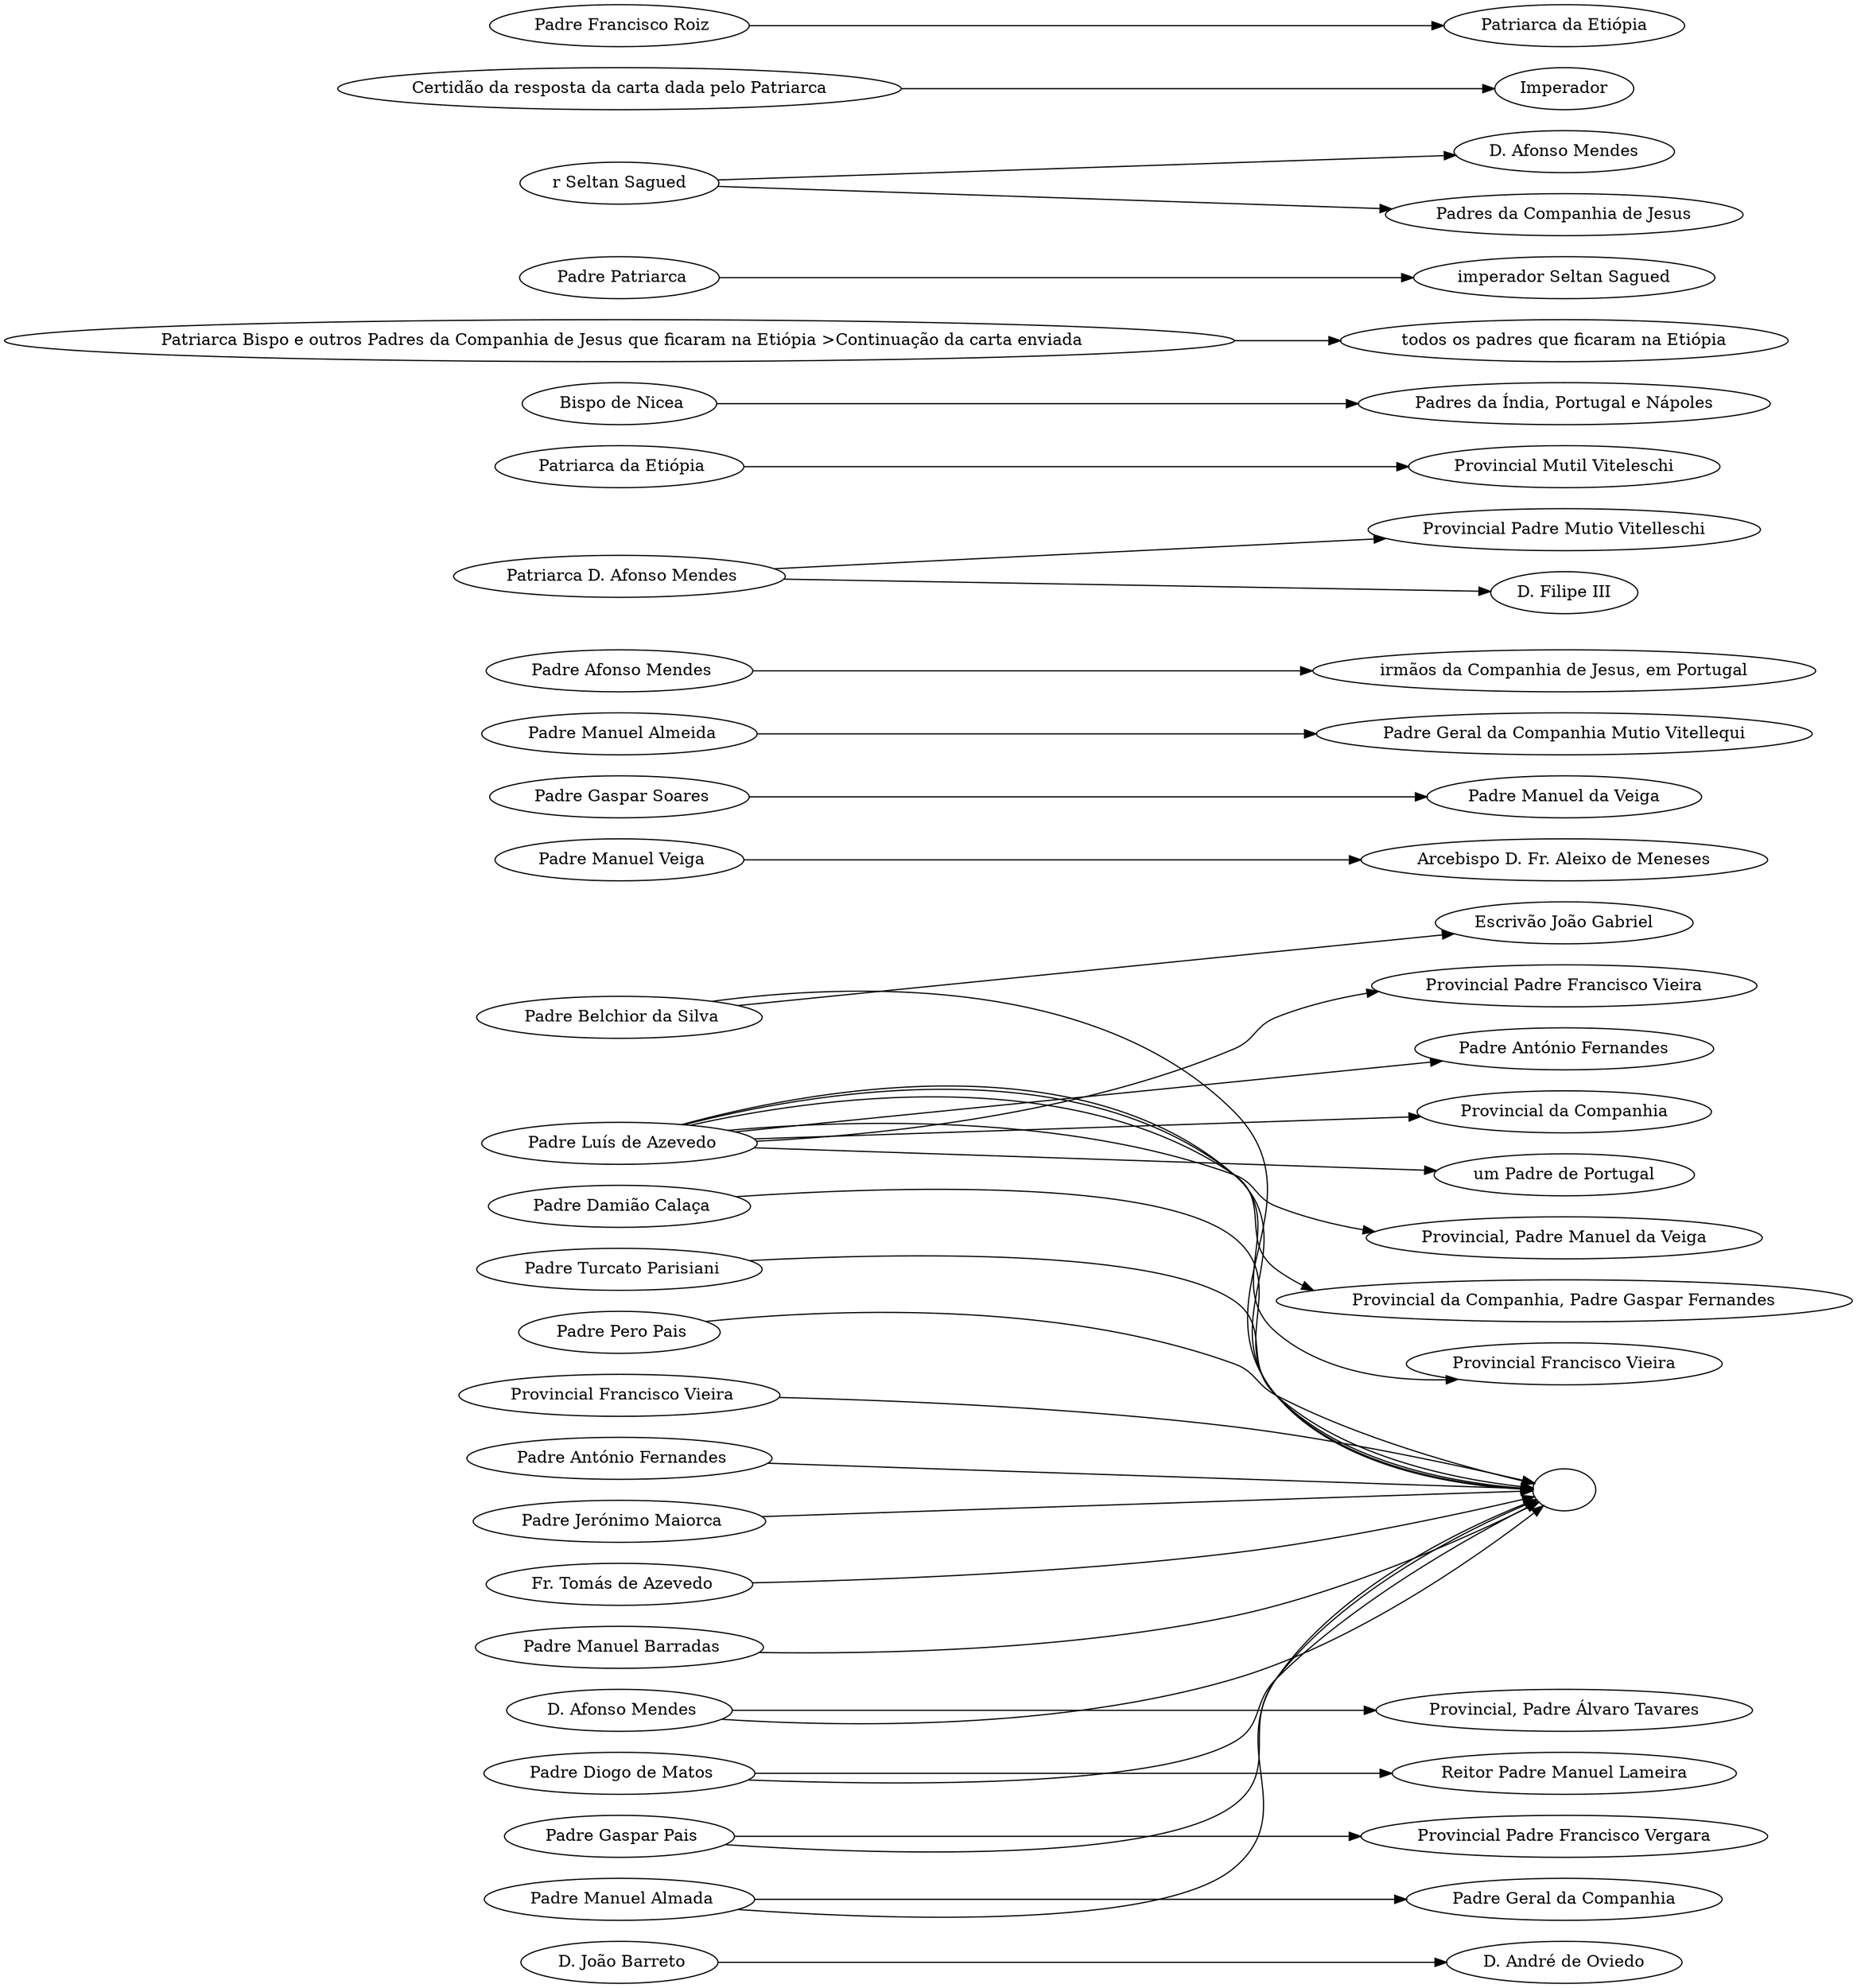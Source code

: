 digraph grafo {
	size="100,100";
	rankdir=LR;
	" D. João Barreto" -> "D. André de Oviedo";
	" Padre Belchior da Silva" -> "Escrivão João Gabriel";
	" Padre Manuel Veiga" -> "Arcebispo D. Fr. Aleixo de Meneses";
	" Padre Gaspar Soares" -> "Padre Manuel da Veiga";
	" Padre Luís de Azevedo" -> "Provincial, Padre Manuel da Veiga";
	" Padre Pero Pais" -> "";
	" Padre Luís de Azevedo" -> "Provincial da Companhia, Padre Gaspar Fernandes";
	" Padre Luís de Azevedo" -> "";
	" Padre Luís de Azevedo" -> "Provincial Francisco Vieira";
	" Padre Luís de Azevedo" -> "Provincial Padre Francisco Vieira";
	" Provincial Francisco Vieira" -> "";
	" Padre Luís de Azevedo" -> "Padre António Fernandes";
	" D. Afonso Mendes" -> "";
	" Padre Luís de Azevedo" -> "Provincial da Companhia";
	" Padre António Fernandes" -> "";
	" Padre Luís de Azevedo" -> "um Padre de Portugal";
	" Padre Jerónimo Maiorca" -> "";
	" Padre Diogo de Matos" -> "";
	" Fr. Tomás de Azevedo" -> "";
	" Padre Manuel Almeida" -> "Padre Geral da Companhia Mutio Vitellequi";
	" Padre Gaspar Pais" -> "";
	" Padre Gaspar Pais" -> "Provincial Padre Francisco Vergara";
	" Padre Afonso Mendes" -> "irmãos da Companhia de Jesus, em Portugal";
	" Patriarca D. Afonso Mendes" -> "Provincial Padre Mutio Vitelleschi";
	" Patriarca da Etiópia" -> "Provincial Mutil Viteleschi";
	" Padre Manuel Barradas" -> "";
	" Padre Manuel Almada" -> "Padre Geral da Companhia";
	" Padre Manuel Almada" -> "";
	" Bispo de Nicea" -> "Padres da Índia, Portugal e Nápoles";
	" Patriarca D. Afonso Mendes" -> "D. Filipe III";
	" Patriarca Bispo e outros Padres da Companhia de Jesus que ficaram na Etiópia >Continuação da carta enviada" -> "todos os padres que ficaram na Etiópia";
	" Padre Patriarca" -> "imperador Seltan Sagued";
	"r Seltan Sagued" -> "D. Afonso Mendes";
	"r Seltan Sagued" -> "Padres da Companhia de Jesus";
	"Certidão da resposta da carta dada pelo Patriarca" -> "Imperador";
	" D. Afonso Mendes" -> "Provincial, Padre Álvaro Tavares";
	" Padre Francisco Roiz" -> "Patriarca da Etiópia";
	" Padre Diogo de Matos" -> "Reitor Padre Manuel Lameira";
	" Padre Damião Calaça" -> "";
	" Padre Turcato Parisiani" -> "";
	" Padre Belchior da Silva" -> "";
}